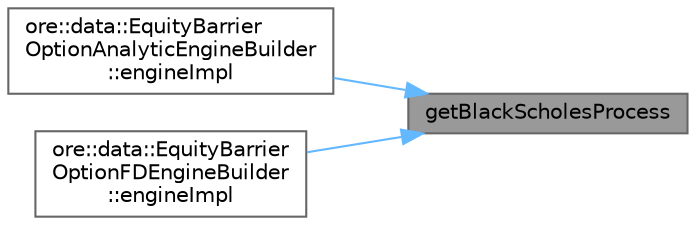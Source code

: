 digraph "getBlackScholesProcess"
{
 // INTERACTIVE_SVG=YES
 // LATEX_PDF_SIZE
  bgcolor="transparent";
  edge [fontname=Helvetica,fontsize=10,labelfontname=Helvetica,labelfontsize=10];
  node [fontname=Helvetica,fontsize=10,shape=box,height=0.2,width=0.4];
  rankdir="RL";
  Node1 [label="getBlackScholesProcess",height=0.2,width=0.4,color="gray40", fillcolor="grey60", style="filled", fontcolor="black",tooltip=" "];
  Node1 -> Node2 [dir="back",color="steelblue1",style="solid"];
  Node2 [label="ore::data::EquityBarrier\lOptionAnalyticEngineBuilder\l::engineImpl",height=0.2,width=0.4,color="grey40", fillcolor="white", style="filled",URL="$classore_1_1data_1_1_equity_barrier_option_analytic_engine_builder.html#a68a1d094d03cd04def7c75172bacac64",tooltip=" "];
  Node1 -> Node3 [dir="back",color="steelblue1",style="solid"];
  Node3 [label="ore::data::EquityBarrier\lOptionFDEngineBuilder\l::engineImpl",height=0.2,width=0.4,color="grey40", fillcolor="white", style="filled",URL="$classore_1_1data_1_1_equity_barrier_option_f_d_engine_builder.html#a68a1d094d03cd04def7c75172bacac64",tooltip=" "];
}
